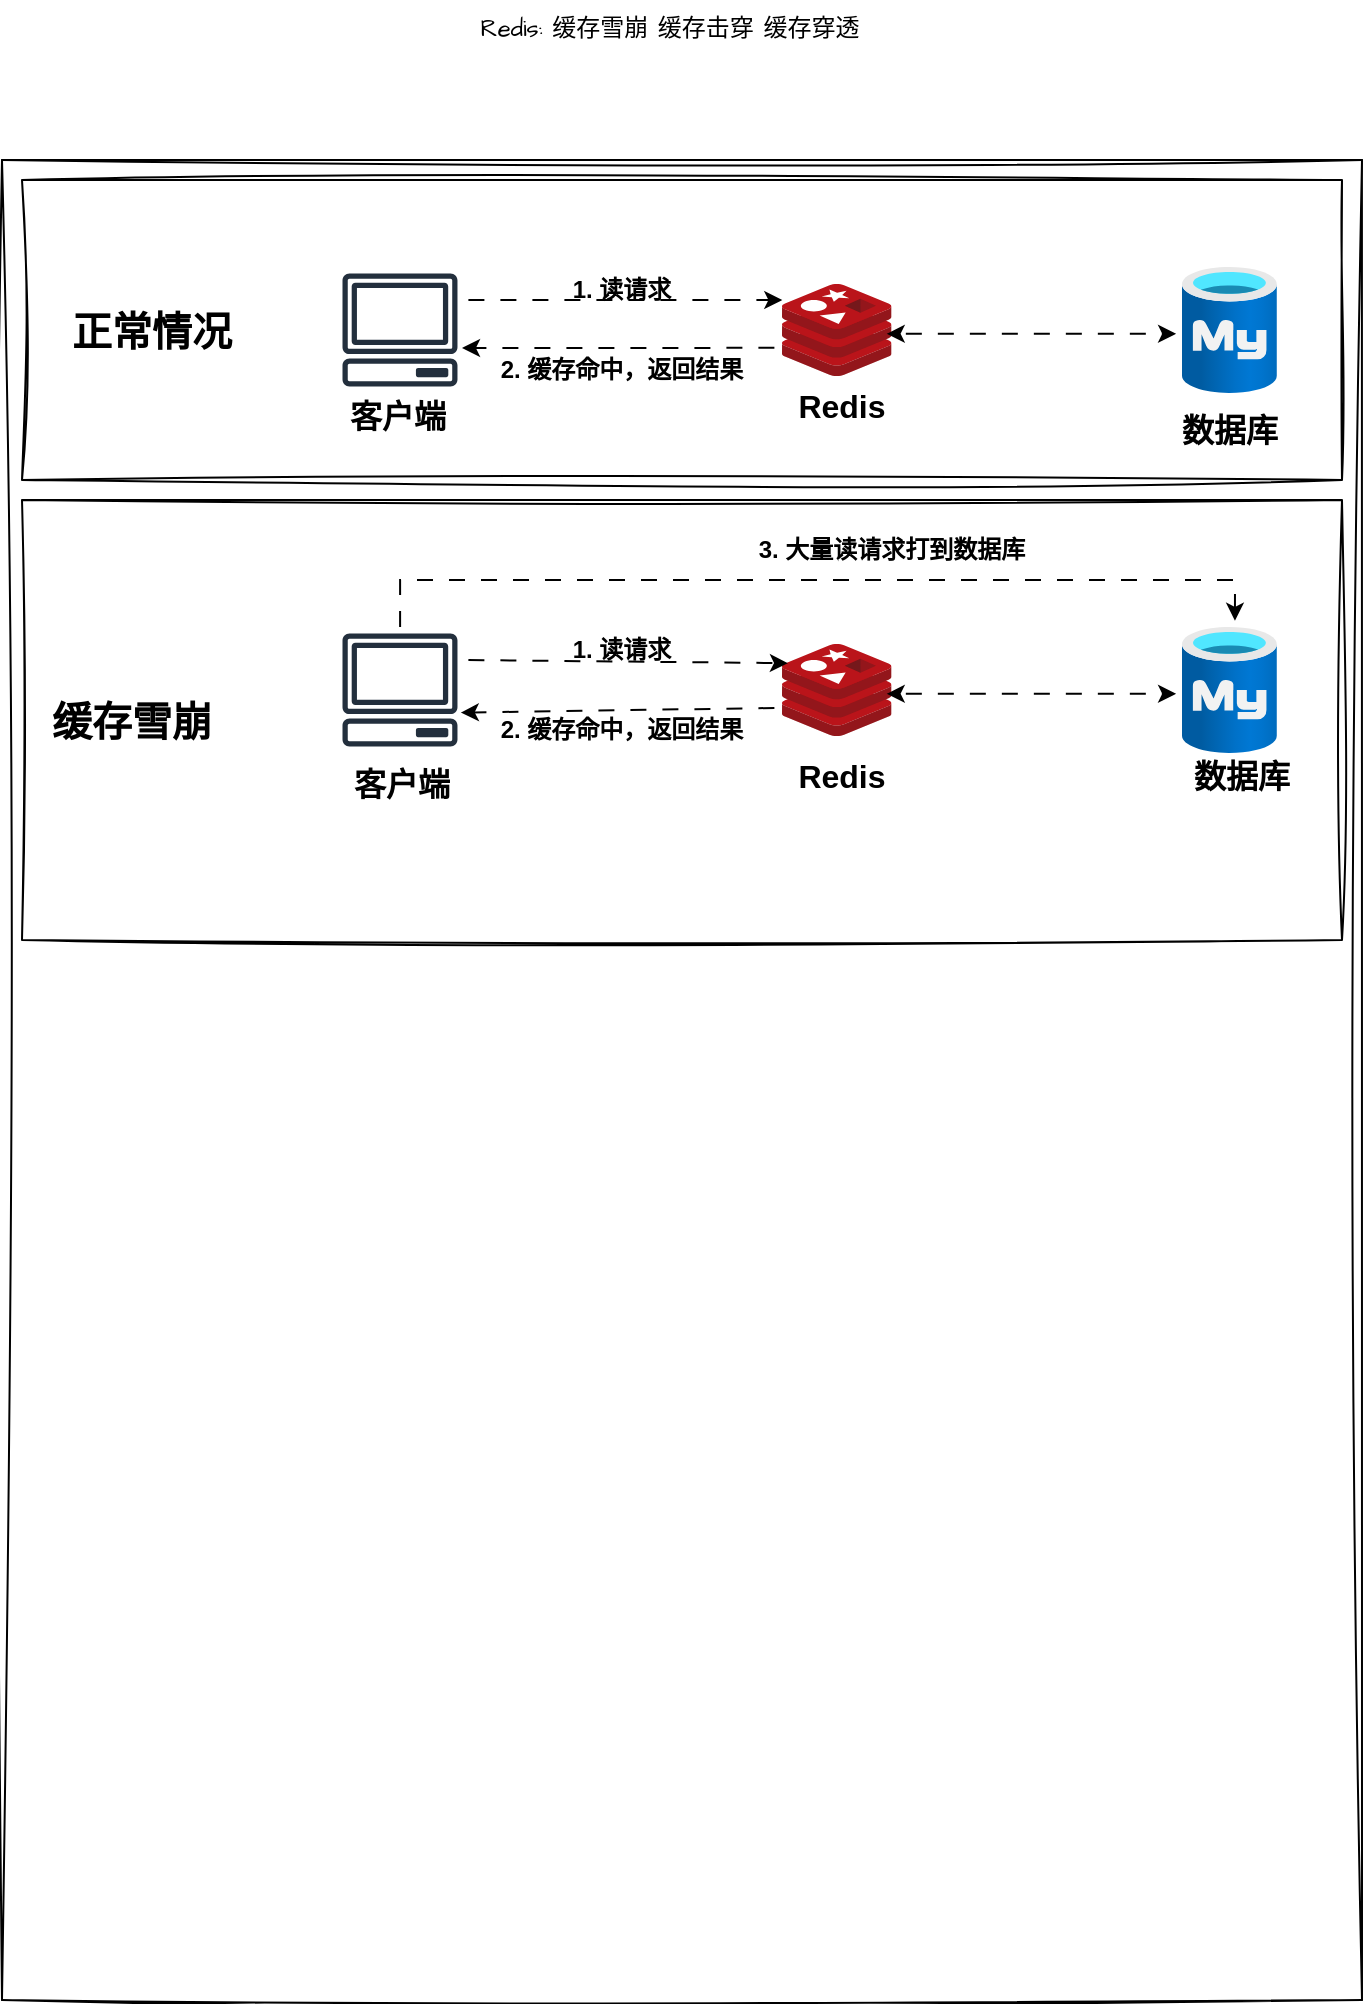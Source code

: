 <mxfile version="24.8.6">
  <diagram name="第 1 页" id="H7AIkp7wf3Uqtu_33iqM">
    <mxGraphModel dx="2440" dy="1319" grid="1" gridSize="10" guides="1" tooltips="1" connect="1" arrows="1" fold="1" page="1" pageScale="1" pageWidth="827" pageHeight="1169" math="0" shadow="0">
      <root>
        <mxCell id="0" />
        <mxCell id="1" parent="0" />
        <mxCell id="W_dNfOB0aYCIcV3kxhHt-1" value="" style="endArrow=none;html=1;rounded=0;sketch=1;hachureGap=4;jiggle=2;curveFitting=1;fontFamily=Architects Daughter;fontSource=https%3A%2F%2Ffonts.googleapis.com%2Fcss%3Ffamily%3DArchitects%2BDaughter;" edge="1" parent="1">
          <mxGeometry width="50" height="50" relative="1" as="geometry">
            <mxPoint x="80" y="120" as="sourcePoint" />
            <mxPoint x="760" y="120" as="targetPoint" />
          </mxGeometry>
        </mxCell>
        <mxCell id="W_dNfOB0aYCIcV3kxhHt-2" value="" style="endArrow=none;html=1;rounded=0;sketch=1;hachureGap=4;jiggle=2;curveFitting=1;fontFamily=Architects Daughter;fontSource=https%3A%2F%2Ffonts.googleapis.com%2Fcss%3Ffamily%3DArchitects%2BDaughter;" edge="1" parent="1">
          <mxGeometry width="50" height="50" relative="1" as="geometry">
            <mxPoint x="80" y="120" as="sourcePoint" />
            <mxPoint x="80" y="1040" as="targetPoint" />
          </mxGeometry>
        </mxCell>
        <mxCell id="W_dNfOB0aYCIcV3kxhHt-3" value="" style="endArrow=none;html=1;rounded=0;sketch=1;hachureGap=4;jiggle=2;curveFitting=1;fontFamily=Architects Daughter;fontSource=https%3A%2F%2Ffonts.googleapis.com%2Fcss%3Ffamily%3DArchitects%2BDaughter;" edge="1" parent="1">
          <mxGeometry width="50" height="50" relative="1" as="geometry">
            <mxPoint x="760" y="120" as="sourcePoint" />
            <mxPoint x="760" y="1040" as="targetPoint" />
          </mxGeometry>
        </mxCell>
        <mxCell id="W_dNfOB0aYCIcV3kxhHt-4" value="" style="endArrow=none;html=1;rounded=0;sketch=1;hachureGap=4;jiggle=2;curveFitting=1;fontFamily=Architects Daughter;fontSource=https%3A%2F%2Ffonts.googleapis.com%2Fcss%3Ffamily%3DArchitects%2BDaughter;" edge="1" parent="1">
          <mxGeometry width="50" height="50" relative="1" as="geometry">
            <mxPoint x="80" y="1040" as="sourcePoint" />
            <mxPoint x="760" y="1040" as="targetPoint" />
          </mxGeometry>
        </mxCell>
        <mxCell id="W_dNfOB0aYCIcV3kxhHt-5" value="" style="rounded=0;whiteSpace=wrap;html=1;sketch=1;hachureGap=4;jiggle=2;curveFitting=1;fontFamily=Architects Daughter;fontSource=https%3A%2F%2Ffonts.googleapis.com%2Fcss%3Ffamily%3DArchitects%2BDaughter;" vertex="1" parent="1">
          <mxGeometry x="90" y="130" width="660" height="150" as="geometry" />
        </mxCell>
        <mxCell id="W_dNfOB0aYCIcV3kxhHt-6" value="Redis: 缓存雪崩 缓存击穿 缓存穿透" style="text;html=1;align=center;verticalAlign=middle;whiteSpace=wrap;rounded=0;fontFamily=Architects Daughter;fontSource=https%3A%2F%2Ffonts.googleapis.com%2Fcss%3Ffamily%3DArchitects%2BDaughter;" vertex="1" parent="1">
          <mxGeometry x="259" y="40" width="310" height="30" as="geometry" />
        </mxCell>
        <mxCell id="W_dNfOB0aYCIcV3kxhHt-7" value="&lt;span style=&quot;font-size: 20px;&quot;&gt;&lt;font style=&quot;font-size: 20px;&quot;&gt;正常情况&lt;/font&gt;&lt;/span&gt;" style="text;html=1;align=center;verticalAlign=middle;whiteSpace=wrap;rounded=0;fontFamily=Helvetica;fontStyle=1;fontSize=20;" vertex="1" parent="1">
          <mxGeometry x="110" y="190" width="90" height="30" as="geometry" />
        </mxCell>
        <mxCell id="W_dNfOB0aYCIcV3kxhHt-8" value="" style="sketch=0;outlineConnect=0;fontColor=#232F3E;gradientColor=none;fillColor=#232F3D;strokeColor=none;dashed=0;verticalLabelPosition=bottom;verticalAlign=top;align=center;html=1;fontSize=12;fontStyle=0;aspect=fixed;pointerEvents=1;shape=mxgraph.aws4.client;hachureGap=4;jiggle=2;curveFitting=1;fontFamily=Architects Daughter;fontSource=https%3A%2F%2Ffonts.googleapis.com%2Fcss%3Ffamily%3DArchitects%2BDaughter;" vertex="1" parent="1">
          <mxGeometry x="250" y="176.75" width="57.99" height="56.5" as="geometry" />
        </mxCell>
        <mxCell id="W_dNfOB0aYCIcV3kxhHt-9" value="" style="image;sketch=0;aspect=fixed;html=1;points=[];align=center;fontSize=12;image=img/lib/mscae/Cache_Redis_Product.svg;hachureGap=4;jiggle=2;curveFitting=1;fontFamily=Architects Daughter;fontSource=https%3A%2F%2Ffonts.googleapis.com%2Fcss%3Ffamily%3DArchitects%2BDaughter;" vertex="1" parent="1">
          <mxGeometry x="470" y="182" width="54.76" height="46" as="geometry" />
        </mxCell>
        <mxCell id="W_dNfOB0aYCIcV3kxhHt-10" value="" style="image;aspect=fixed;html=1;points=[];align=center;fontSize=12;image=img/lib/azure2/databases/Azure_Database_MySQL_Server.svg;sketch=1;hachureGap=4;jiggle=2;curveFitting=1;fontFamily=Architects Daughter;fontSource=https%3A%2F%2Ffonts.googleapis.com%2Fcss%3Ffamily%3DArchitects%2BDaughter;" vertex="1" parent="1">
          <mxGeometry x="670" y="173.37" width="47.44" height="63.25" as="geometry" />
        </mxCell>
        <mxCell id="W_dNfOB0aYCIcV3kxhHt-11" value="数据库" style="text;html=1;align=center;verticalAlign=middle;whiteSpace=wrap;rounded=0;fontFamily=Helvetica;fontStyle=1;fontSize=16;" vertex="1" parent="1">
          <mxGeometry x="664" y="240" width="60" height="30" as="geometry" />
        </mxCell>
        <mxCell id="W_dNfOB0aYCIcV3kxhHt-12" value="" style="endArrow=classic;html=1;rounded=0;hachureGap=4;fontFamily=Architects Daughter;fontSource=https%3A%2F%2Ffonts.googleapis.com%2Fcss%3Ffamily%3DArchitects%2BDaughter;entryX=0.576;entryY=0.4;entryDx=0;entryDy=0;entryPerimeter=0;flowAnimation=1;" edge="1" parent="1" target="W_dNfOB0aYCIcV3kxhHt-5">
          <mxGeometry width="50" height="50" relative="1" as="geometry">
            <mxPoint x="310" y="190" as="sourcePoint" />
            <mxPoint x="420" y="170" as="targetPoint" />
          </mxGeometry>
        </mxCell>
        <mxCell id="W_dNfOB0aYCIcV3kxhHt-13" value="" style="endArrow=classic;html=1;rounded=0;hachureGap=4;fontFamily=Architects Daughter;fontSource=https%3A%2F%2Ffonts.googleapis.com%2Fcss%3Ffamily%3DArchitects%2BDaughter;flowAnimation=1;exitX=-0.011;exitY=0.694;exitDx=0;exitDy=0;exitPerimeter=0;" edge="1" parent="1" source="W_dNfOB0aYCIcV3kxhHt-9">
          <mxGeometry width="50" height="50" relative="1" as="geometry">
            <mxPoint x="470" y="205" as="sourcePoint" />
            <mxPoint x="310" y="214" as="targetPoint" />
          </mxGeometry>
        </mxCell>
        <mxCell id="W_dNfOB0aYCIcV3kxhHt-14" value="Redis" style="text;html=1;align=center;verticalAlign=middle;whiteSpace=wrap;rounded=0;fontFamily=Helvetica;fontStyle=1;fontSize=16;" vertex="1" parent="1">
          <mxGeometry x="470" y="228" width="60" height="30" as="geometry" />
        </mxCell>
        <mxCell id="W_dNfOB0aYCIcV3kxhHt-15" value="客户端" style="text;html=1;align=center;verticalAlign=middle;whiteSpace=wrap;rounded=0;fontFamily=Helvetica;fontStyle=1;fontSize=16;" vertex="1" parent="1">
          <mxGeometry x="247.99" y="233.25" width="60" height="30" as="geometry" />
        </mxCell>
        <mxCell id="W_dNfOB0aYCIcV3kxhHt-16" value="1. 读请求" style="text;html=1;align=center;verticalAlign=middle;whiteSpace=wrap;rounded=0;fontFamily=Helvetica;fontStyle=1" vertex="1" parent="1">
          <mxGeometry x="360" y="170" width="60" height="30" as="geometry" />
        </mxCell>
        <mxCell id="W_dNfOB0aYCIcV3kxhHt-17" value="2. 缓存命中，返回结果" style="text;html=1;align=center;verticalAlign=middle;whiteSpace=wrap;rounded=0;fontFamily=Helvetica;fontStyle=1" vertex="1" parent="1">
          <mxGeometry x="320" y="210" width="140" height="30" as="geometry" />
        </mxCell>
        <mxCell id="W_dNfOB0aYCIcV3kxhHt-18" value="" style="endArrow=classic;startArrow=classic;html=1;rounded=0;hachureGap=4;fontFamily=Architects Daughter;fontSource=https%3A%2F%2Ffonts.googleapis.com%2Fcss%3Ffamily%3DArchitects%2BDaughter;entryX=-0.062;entryY=0.53;entryDx=0;entryDy=0;entryPerimeter=0;exitX=0.956;exitY=0.541;exitDx=0;exitDy=0;exitPerimeter=0;flowAnimation=1;" edge="1" parent="1" source="W_dNfOB0aYCIcV3kxhHt-9" target="W_dNfOB0aYCIcV3kxhHt-10">
          <mxGeometry width="50" height="50" relative="1" as="geometry">
            <mxPoint x="580" y="250" as="sourcePoint" />
            <mxPoint x="630" y="200" as="targetPoint" />
          </mxGeometry>
        </mxCell>
        <mxCell id="W_dNfOB0aYCIcV3kxhHt-31" value="" style="rounded=0;whiteSpace=wrap;html=1;sketch=1;hachureGap=4;jiggle=2;curveFitting=1;fontFamily=Architects Daughter;fontSource=https%3A%2F%2Ffonts.googleapis.com%2Fcss%3Ffamily%3DArchitects%2BDaughter;" vertex="1" parent="1">
          <mxGeometry x="90" y="290" width="660" height="220" as="geometry" />
        </mxCell>
        <mxCell id="W_dNfOB0aYCIcV3kxhHt-32" value="缓存雪崩" style="text;html=1;align=center;verticalAlign=middle;whiteSpace=wrap;rounded=0;fontFamily=Helvetica;fontStyle=1;fontSize=20;" vertex="1" parent="1">
          <mxGeometry x="100" y="385" width="90" height="30" as="geometry" />
        </mxCell>
        <mxCell id="W_dNfOB0aYCIcV3kxhHt-33" value="" style="sketch=0;outlineConnect=0;fontColor=#232F3E;gradientColor=none;fillColor=#232F3D;strokeColor=none;dashed=0;verticalLabelPosition=bottom;verticalAlign=top;align=center;html=1;fontSize=12;fontStyle=0;aspect=fixed;pointerEvents=1;shape=mxgraph.aws4.client;hachureGap=4;jiggle=2;curveFitting=1;fontFamily=Architects Daughter;fontSource=https%3A%2F%2Ffonts.googleapis.com%2Fcss%3Ffamily%3DArchitects%2BDaughter;" vertex="1" parent="1">
          <mxGeometry x="250" y="356.75" width="57.99" height="56.5" as="geometry" />
        </mxCell>
        <mxCell id="W_dNfOB0aYCIcV3kxhHt-34" value="" style="image;sketch=0;aspect=fixed;html=1;points=[];align=center;fontSize=12;image=img/lib/mscae/Cache_Redis_Product.svg;hachureGap=4;jiggle=2;curveFitting=1;fontFamily=Architects Daughter;fontSource=https%3A%2F%2Ffonts.googleapis.com%2Fcss%3Ffamily%3DArchitects%2BDaughter;" vertex="1" parent="1">
          <mxGeometry x="470" y="362" width="54.76" height="46" as="geometry" />
        </mxCell>
        <mxCell id="W_dNfOB0aYCIcV3kxhHt-35" value="" style="image;aspect=fixed;html=1;points=[];align=center;fontSize=12;image=img/lib/azure2/databases/Azure_Database_MySQL_Server.svg;sketch=1;hachureGap=4;jiggle=2;curveFitting=1;fontFamily=Architects Daughter;fontSource=https%3A%2F%2Ffonts.googleapis.com%2Fcss%3Ffamily%3DArchitects%2BDaughter;" vertex="1" parent="1">
          <mxGeometry x="670" y="353.37" width="47.44" height="63.25" as="geometry" />
        </mxCell>
        <mxCell id="W_dNfOB0aYCIcV3kxhHt-36" value="数据库" style="text;html=1;align=center;verticalAlign=middle;whiteSpace=wrap;rounded=0;fontFamily=Helvetica;fontStyle=1;fontSize=16;" vertex="1" parent="1">
          <mxGeometry x="670" y="413.25" width="60" height="30" as="geometry" />
        </mxCell>
        <mxCell id="W_dNfOB0aYCIcV3kxhHt-37" value="" style="endArrow=classic;html=1;rounded=0;hachureGap=4;fontFamily=Architects Daughter;fontSource=https%3A%2F%2Ffonts.googleapis.com%2Fcss%3Ffamily%3DArchitects%2BDaughter;entryX=0.054;entryY=0.208;entryDx=0;entryDy=0;entryPerimeter=0;flowAnimation=1;" edge="1" parent="1" target="W_dNfOB0aYCIcV3kxhHt-34">
          <mxGeometry width="50" height="50" relative="1" as="geometry">
            <mxPoint x="310" y="370" as="sourcePoint" />
            <mxPoint x="420" y="350" as="targetPoint" />
          </mxGeometry>
        </mxCell>
        <mxCell id="W_dNfOB0aYCIcV3kxhHt-38" value="" style="endArrow=classic;html=1;rounded=0;hachureGap=4;fontFamily=Architects Daughter;fontSource=https%3A%2F%2Ffonts.googleapis.com%2Fcss%3Ffamily%3DArchitects%2BDaughter;flowAnimation=1;exitX=-0.011;exitY=0.694;exitDx=0;exitDy=0;exitPerimeter=0;entryX=1.029;entryY=0.7;entryDx=0;entryDy=0;entryPerimeter=0;" edge="1" parent="1" source="W_dNfOB0aYCIcV3kxhHt-34" target="W_dNfOB0aYCIcV3kxhHt-33">
          <mxGeometry width="50" height="50" relative="1" as="geometry">
            <mxPoint x="470" y="365" as="sourcePoint" />
            <mxPoint x="310" y="374" as="targetPoint" />
          </mxGeometry>
        </mxCell>
        <mxCell id="W_dNfOB0aYCIcV3kxhHt-39" value="Redis" style="text;html=1;align=center;verticalAlign=middle;whiteSpace=wrap;rounded=0;fontFamily=Helvetica;fontStyle=1;fontSize=16;" vertex="1" parent="1">
          <mxGeometry x="470" y="413.25" width="60" height="30" as="geometry" />
        </mxCell>
        <mxCell id="W_dNfOB0aYCIcV3kxhHt-40" value="客户端" style="text;html=1;align=center;verticalAlign=middle;whiteSpace=wrap;rounded=0;fontFamily=Helvetica;fontStyle=1;fontSize=16;" vertex="1" parent="1">
          <mxGeometry x="250" y="416.62" width="60" height="30" as="geometry" />
        </mxCell>
        <mxCell id="W_dNfOB0aYCIcV3kxhHt-41" value="1. 读请求" style="text;html=1;align=center;verticalAlign=middle;whiteSpace=wrap;rounded=0;fontFamily=Helvetica;fontStyle=1" vertex="1" parent="1">
          <mxGeometry x="360" y="350" width="60" height="30" as="geometry" />
        </mxCell>
        <mxCell id="W_dNfOB0aYCIcV3kxhHt-42" value="2. 缓存命中，返回结果" style="text;html=1;align=center;verticalAlign=middle;whiteSpace=wrap;rounded=0;fontFamily=Helvetica;fontStyle=1" vertex="1" parent="1">
          <mxGeometry x="320" y="390" width="140" height="30" as="geometry" />
        </mxCell>
        <mxCell id="W_dNfOB0aYCIcV3kxhHt-43" value="" style="endArrow=classic;startArrow=classic;html=1;rounded=0;hachureGap=4;fontFamily=Architects Daughter;fontSource=https%3A%2F%2Ffonts.googleapis.com%2Fcss%3Ffamily%3DArchitects%2BDaughter;entryX=-0.062;entryY=0.53;entryDx=0;entryDy=0;entryPerimeter=0;exitX=0.956;exitY=0.541;exitDx=0;exitDy=0;exitPerimeter=0;flowAnimation=1;" edge="1" parent="1" source="W_dNfOB0aYCIcV3kxhHt-34" target="W_dNfOB0aYCIcV3kxhHt-35">
          <mxGeometry width="50" height="50" relative="1" as="geometry">
            <mxPoint x="580" y="430" as="sourcePoint" />
            <mxPoint x="630" y="380" as="targetPoint" />
          </mxGeometry>
        </mxCell>
        <mxCell id="W_dNfOB0aYCIcV3kxhHt-44" value="" style="endArrow=classic;html=1;rounded=0;hachureGap=4;fontFamily=Architects Daughter;fontSource=https%3A%2F%2Ffonts.googleapis.com%2Fcss%3Ffamily%3DArchitects%2BDaughter;entryX=0.558;entryY=-0.047;entryDx=0;entryDy=0;entryPerimeter=0;flowAnimation=1;edgeStyle=orthogonalEdgeStyle;" edge="1" parent="1" source="W_dNfOB0aYCIcV3kxhHt-33" target="W_dNfOB0aYCIcV3kxhHt-35">
          <mxGeometry width="50" height="50" relative="1" as="geometry">
            <mxPoint x="332" y="450" as="sourcePoint" />
            <mxPoint x="495" y="452" as="targetPoint" />
            <Array as="points">
              <mxPoint x="279" y="330" />
              <mxPoint x="696" y="330" />
            </Array>
          </mxGeometry>
        </mxCell>
        <mxCell id="W_dNfOB0aYCIcV3kxhHt-50" value="&lt;b&gt;&lt;font face=&quot;Helvetica&quot;&gt;3. 大量读请求打到数据库&lt;/font&gt;&lt;/b&gt;" style="text;html=1;align=center;verticalAlign=middle;whiteSpace=wrap;rounded=0;fontFamily=Architects Daughter;fontSource=https%3A%2F%2Ffonts.googleapis.com%2Fcss%3Ffamily%3DArchitects%2BDaughter;" vertex="1" parent="1">
          <mxGeometry x="440" y="300" width="170" height="30" as="geometry" />
        </mxCell>
      </root>
    </mxGraphModel>
  </diagram>
</mxfile>
